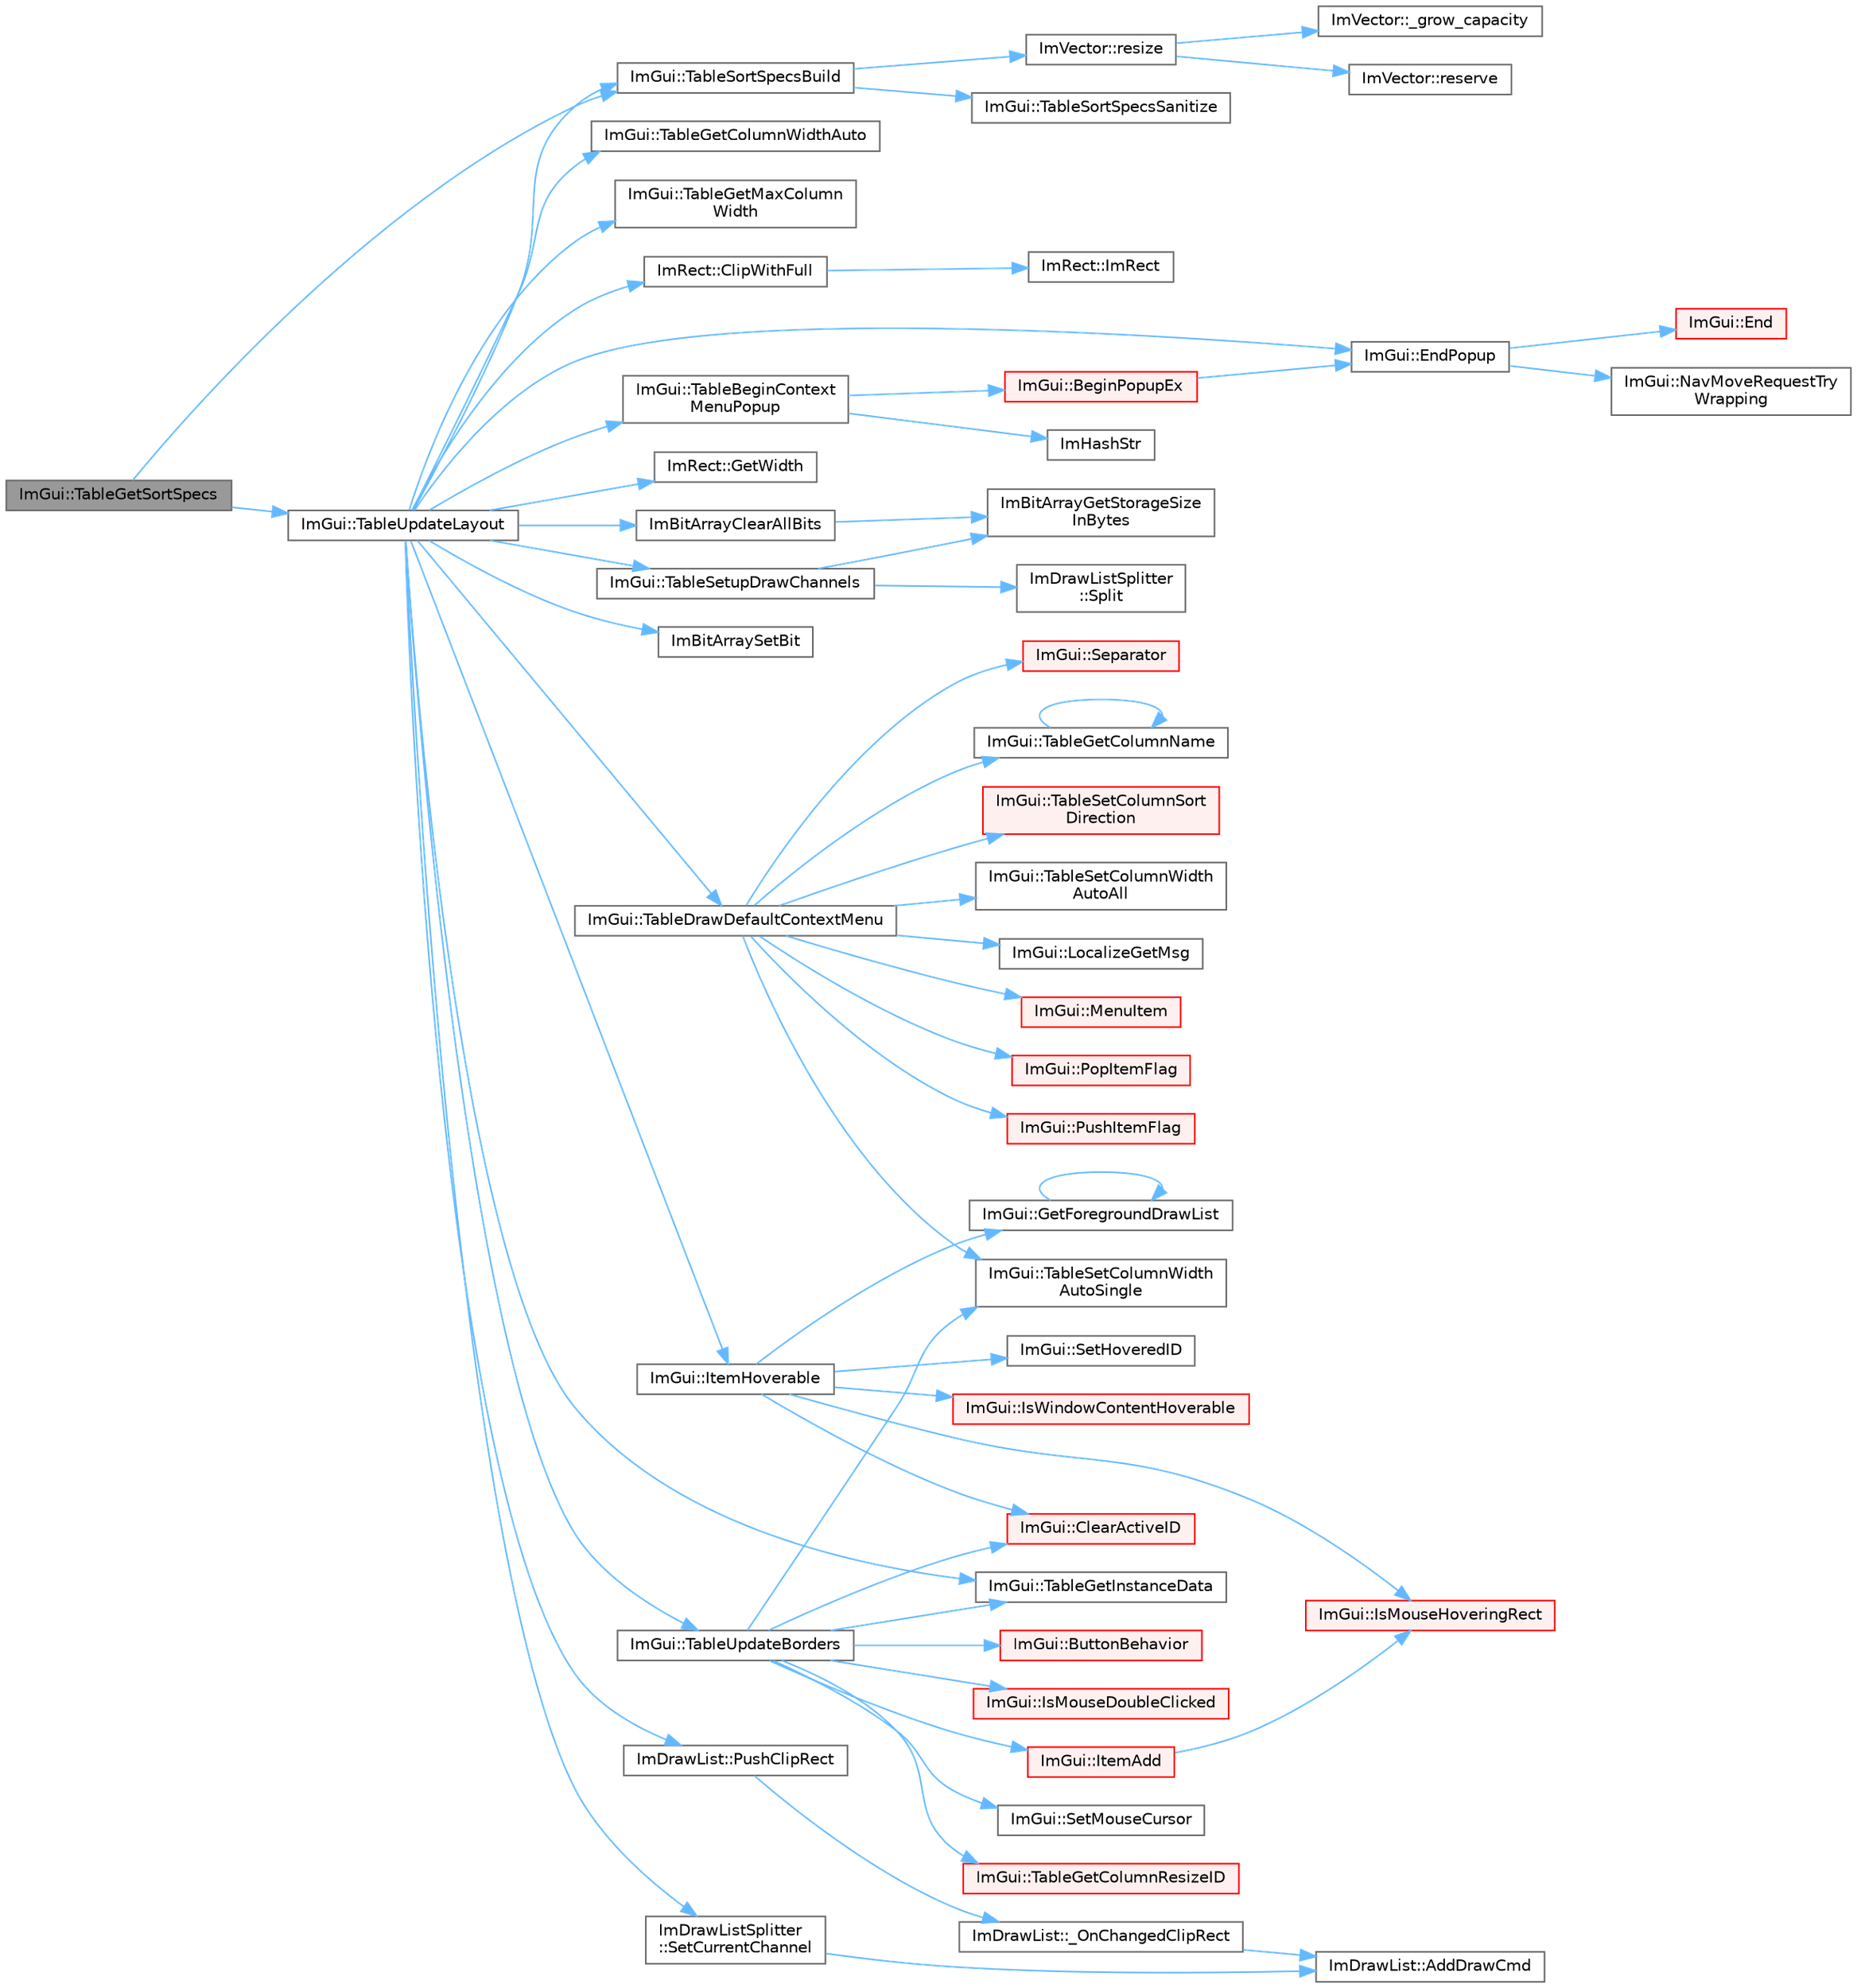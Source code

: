 digraph "ImGui::TableGetSortSpecs"
{
 // LATEX_PDF_SIZE
  bgcolor="transparent";
  edge [fontname=Helvetica,fontsize=10,labelfontname=Helvetica,labelfontsize=10];
  node [fontname=Helvetica,fontsize=10,shape=box,height=0.2,width=0.4];
  rankdir="LR";
  Node1 [id="Node000001",label="ImGui::TableGetSortSpecs",height=0.2,width=0.4,color="gray40", fillcolor="grey60", style="filled", fontcolor="black",tooltip=" "];
  Node1 -> Node2 [id="edge1_Node000001_Node000002",color="steelblue1",style="solid",tooltip=" "];
  Node2 [id="Node000002",label="ImGui::TableSortSpecsBuild",height=0.2,width=0.4,color="grey40", fillcolor="white", style="filled",URL="$namespace_im_gui.html#a045bb5e3e5947c10260a4889b50e3e35",tooltip=" "];
  Node2 -> Node3 [id="edge2_Node000002_Node000003",color="steelblue1",style="solid",tooltip=" "];
  Node3 [id="Node000003",label="ImVector::resize",height=0.2,width=0.4,color="grey40", fillcolor="white", style="filled",URL="$struct_im_vector.html#ac371dd62e56ae486b1a5038cf07eee56",tooltip=" "];
  Node3 -> Node4 [id="edge3_Node000003_Node000004",color="steelblue1",style="solid",tooltip=" "];
  Node4 [id="Node000004",label="ImVector::_grow_capacity",height=0.2,width=0.4,color="grey40", fillcolor="white", style="filled",URL="$struct_im_vector.html#a3a097635d464b1b70dc7d59996a88b28",tooltip=" "];
  Node3 -> Node5 [id="edge4_Node000003_Node000005",color="steelblue1",style="solid",tooltip=" "];
  Node5 [id="Node000005",label="ImVector::reserve",height=0.2,width=0.4,color="grey40", fillcolor="white", style="filled",URL="$struct_im_vector.html#a0f14f5736c3372157856eebb67123b75",tooltip=" "];
  Node2 -> Node6 [id="edge5_Node000002_Node000006",color="steelblue1",style="solid",tooltip=" "];
  Node6 [id="Node000006",label="ImGui::TableSortSpecsSanitize",height=0.2,width=0.4,color="grey40", fillcolor="white", style="filled",URL="$namespace_im_gui.html#a8c143be9781a6262c69019c7b6a03f22",tooltip=" "];
  Node1 -> Node7 [id="edge6_Node000001_Node000007",color="steelblue1",style="solid",tooltip=" "];
  Node7 [id="Node000007",label="ImGui::TableUpdateLayout",height=0.2,width=0.4,color="grey40", fillcolor="white", style="filled",URL="$namespace_im_gui.html#a890d76a0ec9efc98765c226884e3e32a",tooltip=" "];
  Node7 -> Node8 [id="edge7_Node000007_Node000008",color="steelblue1",style="solid",tooltip=" "];
  Node8 [id="Node000008",label="ImRect::ClipWithFull",height=0.2,width=0.4,color="grey40", fillcolor="white", style="filled",URL="$struct_im_rect.html#a32a5aaca4161b5ffa3f352d293a449ff",tooltip=" "];
  Node8 -> Node9 [id="edge8_Node000008_Node000009",color="steelblue1",style="solid",tooltip=" "];
  Node9 [id="Node000009",label="ImRect::ImRect",height=0.2,width=0.4,color="grey40", fillcolor="white", style="filled",URL="$struct_im_rect.html#a1e9548c8a334dfd32eaf4d399aa740e9",tooltip=" "];
  Node7 -> Node10 [id="edge9_Node000007_Node000010",color="steelblue1",style="solid",tooltip=" "];
  Node10 [id="Node000010",label="ImGui::EndPopup",height=0.2,width=0.4,color="grey40", fillcolor="white", style="filled",URL="$namespace_im_gui.html#aa6a9b5696f2ea7eed7683425fc77b8f2",tooltip=" "];
  Node10 -> Node11 [id="edge10_Node000010_Node000011",color="steelblue1",style="solid",tooltip=" "];
  Node11 [id="Node000011",label="ImGui::End",height=0.2,width=0.4,color="red", fillcolor="#FFF0F0", style="filled",URL="$namespace_im_gui.html#a5479d93794a004c67ceb6d13f37c8254",tooltip=" "];
  Node10 -> Node80 [id="edge11_Node000010_Node000080",color="steelblue1",style="solid",tooltip=" "];
  Node80 [id="Node000080",label="ImGui::NavMoveRequestTry\lWrapping",height=0.2,width=0.4,color="grey40", fillcolor="white", style="filled",URL="$namespace_im_gui.html#a95a9a1a5411cccb918fc29a0b0d3f953",tooltip=" "];
  Node7 -> Node81 [id="edge12_Node000007_Node000081",color="steelblue1",style="solid",tooltip=" "];
  Node81 [id="Node000081",label="ImRect::GetWidth",height=0.2,width=0.4,color="grey40", fillcolor="white", style="filled",URL="$struct_im_rect.html#afa75cb8491f20901c96166d17dcddac4",tooltip=" "];
  Node7 -> Node82 [id="edge13_Node000007_Node000082",color="steelblue1",style="solid",tooltip=" "];
  Node82 [id="Node000082",label="ImBitArrayClearAllBits",height=0.2,width=0.4,color="grey40", fillcolor="white", style="filled",URL="$imgui__internal_8h.html#a588b9a9472e2ba9d051f16b2c7c73f44",tooltip=" "];
  Node82 -> Node83 [id="edge14_Node000082_Node000083",color="steelblue1",style="solid",tooltip=" "];
  Node83 [id="Node000083",label="ImBitArrayGetStorageSize\lInBytes",height=0.2,width=0.4,color="grey40", fillcolor="white", style="filled",URL="$imgui__internal_8h.html#afa514da2ff9ab03ce4fa8c390d99bb63",tooltip=" "];
  Node7 -> Node84 [id="edge15_Node000007_Node000084",color="steelblue1",style="solid",tooltip=" "];
  Node84 [id="Node000084",label="ImBitArraySetBit",height=0.2,width=0.4,color="grey40", fillcolor="white", style="filled",URL="$imgui__internal_8h.html#a1ae2766a00f274b81a06cc5f0b5bd3ab",tooltip=" "];
  Node7 -> Node85 [id="edge16_Node000007_Node000085",color="steelblue1",style="solid",tooltip=" "];
  Node85 [id="Node000085",label="ImGui::ItemHoverable",height=0.2,width=0.4,color="grey40", fillcolor="white", style="filled",URL="$namespace_im_gui.html#a1d7304e335dbe35c4d97b67854111ed2",tooltip=" "];
  Node85 -> Node86 [id="edge17_Node000085_Node000086",color="steelblue1",style="solid",tooltip=" "];
  Node86 [id="Node000086",label="ImGui::ClearActiveID",height=0.2,width=0.4,color="red", fillcolor="#FFF0F0", style="filled",URL="$namespace_im_gui.html#a17ff60ad1e2669130ac38a04d16eb354",tooltip=" "];
  Node85 -> Node55 [id="edge18_Node000085_Node000055",color="steelblue1",style="solid",tooltip=" "];
  Node55 [id="Node000055",label="ImGui::GetForegroundDrawList",height=0.2,width=0.4,color="grey40", fillcolor="white", style="filled",URL="$namespace_im_gui.html#a718d48e3636f9df63e4820d0fef34e78",tooltip=" "];
  Node55 -> Node55 [id="edge19_Node000055_Node000055",color="steelblue1",style="solid",tooltip=" "];
  Node85 -> Node56 [id="edge20_Node000085_Node000056",color="steelblue1",style="solid",tooltip=" "];
  Node56 [id="Node000056",label="ImGui::IsMouseHoveringRect",height=0.2,width=0.4,color="red", fillcolor="#FFF0F0", style="filled",URL="$namespace_im_gui.html#ae0b8ea0e06c457316d6aed6c5b2a1c25",tooltip=" "];
  Node85 -> Node89 [id="edge21_Node000085_Node000089",color="steelblue1",style="solid",tooltip=" "];
  Node89 [id="Node000089",label="ImGui::IsWindowContentHoverable",height=0.2,width=0.4,color="red", fillcolor="#FFF0F0", style="filled",URL="$namespace_im_gui.html#ab3095c274afa3c3d73e1d5cae190f469",tooltip=" "];
  Node85 -> Node91 [id="edge22_Node000085_Node000091",color="steelblue1",style="solid",tooltip=" "];
  Node91 [id="Node000091",label="ImGui::SetHoveredID",height=0.2,width=0.4,color="grey40", fillcolor="white", style="filled",URL="$namespace_im_gui.html#aba1f0c75d6f98702e6b02eb1bc30d915",tooltip=" "];
  Node7 -> Node42 [id="edge23_Node000007_Node000042",color="steelblue1",style="solid",tooltip=" "];
  Node42 [id="Node000042",label="ImDrawList::PushClipRect",height=0.2,width=0.4,color="grey40", fillcolor="white", style="filled",URL="$struct_im_draw_list.html#a608a9d9a83715ba87dced8321ed64329",tooltip=" "];
  Node42 -> Node43 [id="edge24_Node000042_Node000043",color="steelblue1",style="solid",tooltip=" "];
  Node43 [id="Node000043",label="ImDrawList::_OnChangedClipRect",height=0.2,width=0.4,color="grey40", fillcolor="white", style="filled",URL="$struct_im_draw_list.html#a8e51ddbe1f9732bc271ce807bec23f54",tooltip=" "];
  Node43 -> Node21 [id="edge25_Node000043_Node000021",color="steelblue1",style="solid",tooltip=" "];
  Node21 [id="Node000021",label="ImDrawList::AddDrawCmd",height=0.2,width=0.4,color="grey40", fillcolor="white", style="filled",URL="$struct_im_draw_list.html#a846714bb0321c6f1f908767abc8559e6",tooltip=" "];
  Node7 -> Node45 [id="edge26_Node000007_Node000045",color="steelblue1",style="solid",tooltip=" "];
  Node45 [id="Node000045",label="ImDrawListSplitter\l::SetCurrentChannel",height=0.2,width=0.4,color="grey40", fillcolor="white", style="filled",URL="$struct_im_draw_list_splitter.html#ad3797b0755caa07f3d69a9e3566eb0e5",tooltip=" "];
  Node45 -> Node21 [id="edge27_Node000045_Node000021",color="steelblue1",style="solid",tooltip=" "];
  Node7 -> Node92 [id="edge28_Node000007_Node000092",color="steelblue1",style="solid",tooltip=" "];
  Node92 [id="Node000092",label="ImGui::TableBeginContext\lMenuPopup",height=0.2,width=0.4,color="grey40", fillcolor="white", style="filled",URL="$namespace_im_gui.html#ac5ffd2621218c244f701317f9086e6ff",tooltip=" "];
  Node92 -> Node93 [id="edge29_Node000092_Node000093",color="steelblue1",style="solid",tooltip=" "];
  Node93 [id="Node000093",label="ImGui::BeginPopupEx",height=0.2,width=0.4,color="red", fillcolor="#FFF0F0", style="filled",URL="$namespace_im_gui.html#a89da3a22300e8293257b6cfdf1b83b7a",tooltip=" "];
  Node93 -> Node10 [id="edge30_Node000093_Node000010",color="steelblue1",style="solid",tooltip=" "];
  Node92 -> Node35 [id="edge31_Node000092_Node000035",color="steelblue1",style="solid",tooltip=" "];
  Node35 [id="Node000035",label="ImHashStr",height=0.2,width=0.4,color="grey40", fillcolor="white", style="filled",URL="$imgui_8cpp.html#ab6659b5d67f7a3369e099ce890e12223",tooltip=" "];
  Node7 -> Node148 [id="edge32_Node000007_Node000148",color="steelblue1",style="solid",tooltip=" "];
  Node148 [id="Node000148",label="ImGui::TableDrawDefaultContextMenu",height=0.2,width=0.4,color="grey40", fillcolor="white", style="filled",URL="$namespace_im_gui.html#affbabc4a2c721b20ab7106d62be19385",tooltip=" "];
  Node148 -> Node149 [id="edge33_Node000148_Node000149",color="steelblue1",style="solid",tooltip=" "];
  Node149 [id="Node000149",label="ImGui::LocalizeGetMsg",height=0.2,width=0.4,color="grey40", fillcolor="white", style="filled",URL="$namespace_im_gui.html#a0560d8edbeb9985eda5334d2f01a6fad",tooltip=" "];
  Node148 -> Node150 [id="edge34_Node000148_Node000150",color="steelblue1",style="solid",tooltip=" "];
  Node150 [id="Node000150",label="ImGui::MenuItem",height=0.2,width=0.4,color="red", fillcolor="#FFF0F0", style="filled",URL="$namespace_im_gui.html#aa1bae511ca47478998693a9d8c84f2e6",tooltip=" "];
  Node148 -> Node162 [id="edge35_Node000148_Node000162",color="steelblue1",style="solid",tooltip=" "];
  Node162 [id="Node000162",label="ImGui::PopItemFlag",height=0.2,width=0.4,color="red", fillcolor="#FFF0F0", style="filled",URL="$namespace_im_gui.html#aa93281155e1dd23715dbd384e91edc6b",tooltip=" "];
  Node148 -> Node167 [id="edge36_Node000148_Node000167",color="steelblue1",style="solid",tooltip=" "];
  Node167 [id="Node000167",label="ImGui::PushItemFlag",height=0.2,width=0.4,color="red", fillcolor="#FFF0F0", style="filled",URL="$namespace_im_gui.html#ac7301f6378333f6d17f47823eed9e00a",tooltip=" "];
  Node148 -> Node196 [id="edge37_Node000148_Node000196",color="steelblue1",style="solid",tooltip=" "];
  Node196 [id="Node000196",label="ImGui::Separator",height=0.2,width=0.4,color="red", fillcolor="#FFF0F0", style="filled",URL="$namespace_im_gui.html#a191123597a5084d003c8beac7eeb029e",tooltip=" "];
  Node148 -> Node198 [id="edge38_Node000148_Node000198",color="steelblue1",style="solid",tooltip=" "];
  Node198 [id="Node000198",label="ImGui::TableGetColumnName",height=0.2,width=0.4,color="grey40", fillcolor="white", style="filled",URL="$namespace_im_gui.html#a38ddf97e72be7278e6661d7db3055526",tooltip=" "];
  Node198 -> Node198 [id="edge39_Node000198_Node000198",color="steelblue1",style="solid",tooltip=" "];
  Node148 -> Node199 [id="edge40_Node000148_Node000199",color="steelblue1",style="solid",tooltip=" "];
  Node199 [id="Node000199",label="ImGui::TableSetColumnSort\lDirection",height=0.2,width=0.4,color="red", fillcolor="#FFF0F0", style="filled",URL="$namespace_im_gui.html#a5db8b6e07ea254b0a63e064a64847b99",tooltip=" "];
  Node148 -> Node201 [id="edge41_Node000148_Node000201",color="steelblue1",style="solid",tooltip=" "];
  Node201 [id="Node000201",label="ImGui::TableSetColumnWidth\lAutoAll",height=0.2,width=0.4,color="grey40", fillcolor="white", style="filled",URL="$namespace_im_gui.html#a772b157564e3624de66e0f86b0ed3f37",tooltip=" "];
  Node148 -> Node202 [id="edge42_Node000148_Node000202",color="steelblue1",style="solid",tooltip=" "];
  Node202 [id="Node000202",label="ImGui::TableSetColumnWidth\lAutoSingle",height=0.2,width=0.4,color="grey40", fillcolor="white", style="filled",URL="$namespace_im_gui.html#a7db13485f1945070e9de98facafe7e1d",tooltip=" "];
  Node7 -> Node203 [id="edge43_Node000007_Node000203",color="steelblue1",style="solid",tooltip=" "];
  Node203 [id="Node000203",label="ImGui::TableGetColumnWidthAuto",height=0.2,width=0.4,color="grey40", fillcolor="white", style="filled",URL="$namespace_im_gui.html#adb37a5d79b71507de590924cd53e1e62",tooltip=" "];
  Node7 -> Node204 [id="edge44_Node000007_Node000204",color="steelblue1",style="solid",tooltip=" "];
  Node204 [id="Node000204",label="ImGui::TableGetInstanceData",height=0.2,width=0.4,color="grey40", fillcolor="white", style="filled",URL="$namespace_im_gui.html#aaf5b122b1f088db308b44508c240b05f",tooltip=" "];
  Node7 -> Node205 [id="edge45_Node000007_Node000205",color="steelblue1",style="solid",tooltip=" "];
  Node205 [id="Node000205",label="ImGui::TableGetMaxColumn\lWidth",height=0.2,width=0.4,color="grey40", fillcolor="white", style="filled",URL="$namespace_im_gui.html#acd435c37aed7c3aa11eb71a8dee09e78",tooltip=" "];
  Node7 -> Node206 [id="edge46_Node000007_Node000206",color="steelblue1",style="solid",tooltip=" "];
  Node206 [id="Node000206",label="ImGui::TableSetupDrawChannels",height=0.2,width=0.4,color="grey40", fillcolor="white", style="filled",URL="$namespace_im_gui.html#aa15ef562cd5d5166e9774472fc6d10c6",tooltip=" "];
  Node206 -> Node83 [id="edge47_Node000206_Node000083",color="steelblue1",style="solid",tooltip=" "];
  Node206 -> Node46 [id="edge48_Node000206_Node000046",color="steelblue1",style="solid",tooltip=" "];
  Node46 [id="Node000046",label="ImDrawListSplitter\l::Split",height=0.2,width=0.4,color="grey40", fillcolor="white", style="filled",URL="$struct_im_draw_list_splitter.html#aa491c5b1e10b2f5340e7db4949d31255",tooltip=" "];
  Node7 -> Node2 [id="edge49_Node000007_Node000002",color="steelblue1",style="solid",tooltip=" "];
  Node7 -> Node207 [id="edge50_Node000007_Node000207",color="steelblue1",style="solid",tooltip=" "];
  Node207 [id="Node000207",label="ImGui::TableUpdateBorders",height=0.2,width=0.4,color="grey40", fillcolor="white", style="filled",URL="$namespace_im_gui.html#a339483446800bd4c7d2e4f5683e21de0",tooltip=" "];
  Node207 -> Node22 [id="edge51_Node000207_Node000022",color="steelblue1",style="solid",tooltip=" "];
  Node22 [id="Node000022",label="ImGui::ButtonBehavior",height=0.2,width=0.4,color="red", fillcolor="#FFF0F0", style="filled",URL="$namespace_im_gui.html#a65a4f18b1bc8ce0f351687922089f374",tooltip=" "];
  Node207 -> Node86 [id="edge52_Node000207_Node000086",color="steelblue1",style="solid",tooltip=" "];
  Node207 -> Node208 [id="edge53_Node000207_Node000208",color="steelblue1",style="solid",tooltip=" "];
  Node208 [id="Node000208",label="ImGui::IsMouseDoubleClicked",height=0.2,width=0.4,color="red", fillcolor="#FFF0F0", style="filled",URL="$namespace_im_gui.html#a2cc28f85bd97eecf708ce78c11761fb9",tooltip=" "];
  Node207 -> Node47 [id="edge54_Node000207_Node000047",color="steelblue1",style="solid",tooltip=" "];
  Node47 [id="Node000047",label="ImGui::ItemAdd",height=0.2,width=0.4,color="red", fillcolor="#FFF0F0", style="filled",URL="$namespace_im_gui.html#a5de8ecd4c80efdca1af7329a2a48121c",tooltip=" "];
  Node47 -> Node56 [id="edge55_Node000047_Node000056",color="steelblue1",style="solid",tooltip=" "];
  Node207 -> Node215 [id="edge56_Node000207_Node000215",color="steelblue1",style="solid",tooltip=" "];
  Node215 [id="Node000215",label="ImGui::SetMouseCursor",height=0.2,width=0.4,color="grey40", fillcolor="white", style="filled",URL="$namespace_im_gui.html#aca3237fd4efa0af7fc6b4eff6494dfce",tooltip=" "];
  Node207 -> Node216 [id="edge57_Node000207_Node000216",color="steelblue1",style="solid",tooltip=" "];
  Node216 [id="Node000216",label="ImGui::TableGetColumnResizeID",height=0.2,width=0.4,color="red", fillcolor="#FFF0F0", style="filled",URL="$namespace_im_gui.html#a8d0d01eaf47b69df551d98e8ce3fc86d",tooltip=" "];
  Node207 -> Node204 [id="edge58_Node000207_Node000204",color="steelblue1",style="solid",tooltip=" "];
  Node207 -> Node202 [id="edge59_Node000207_Node000202",color="steelblue1",style="solid",tooltip=" "];
}

